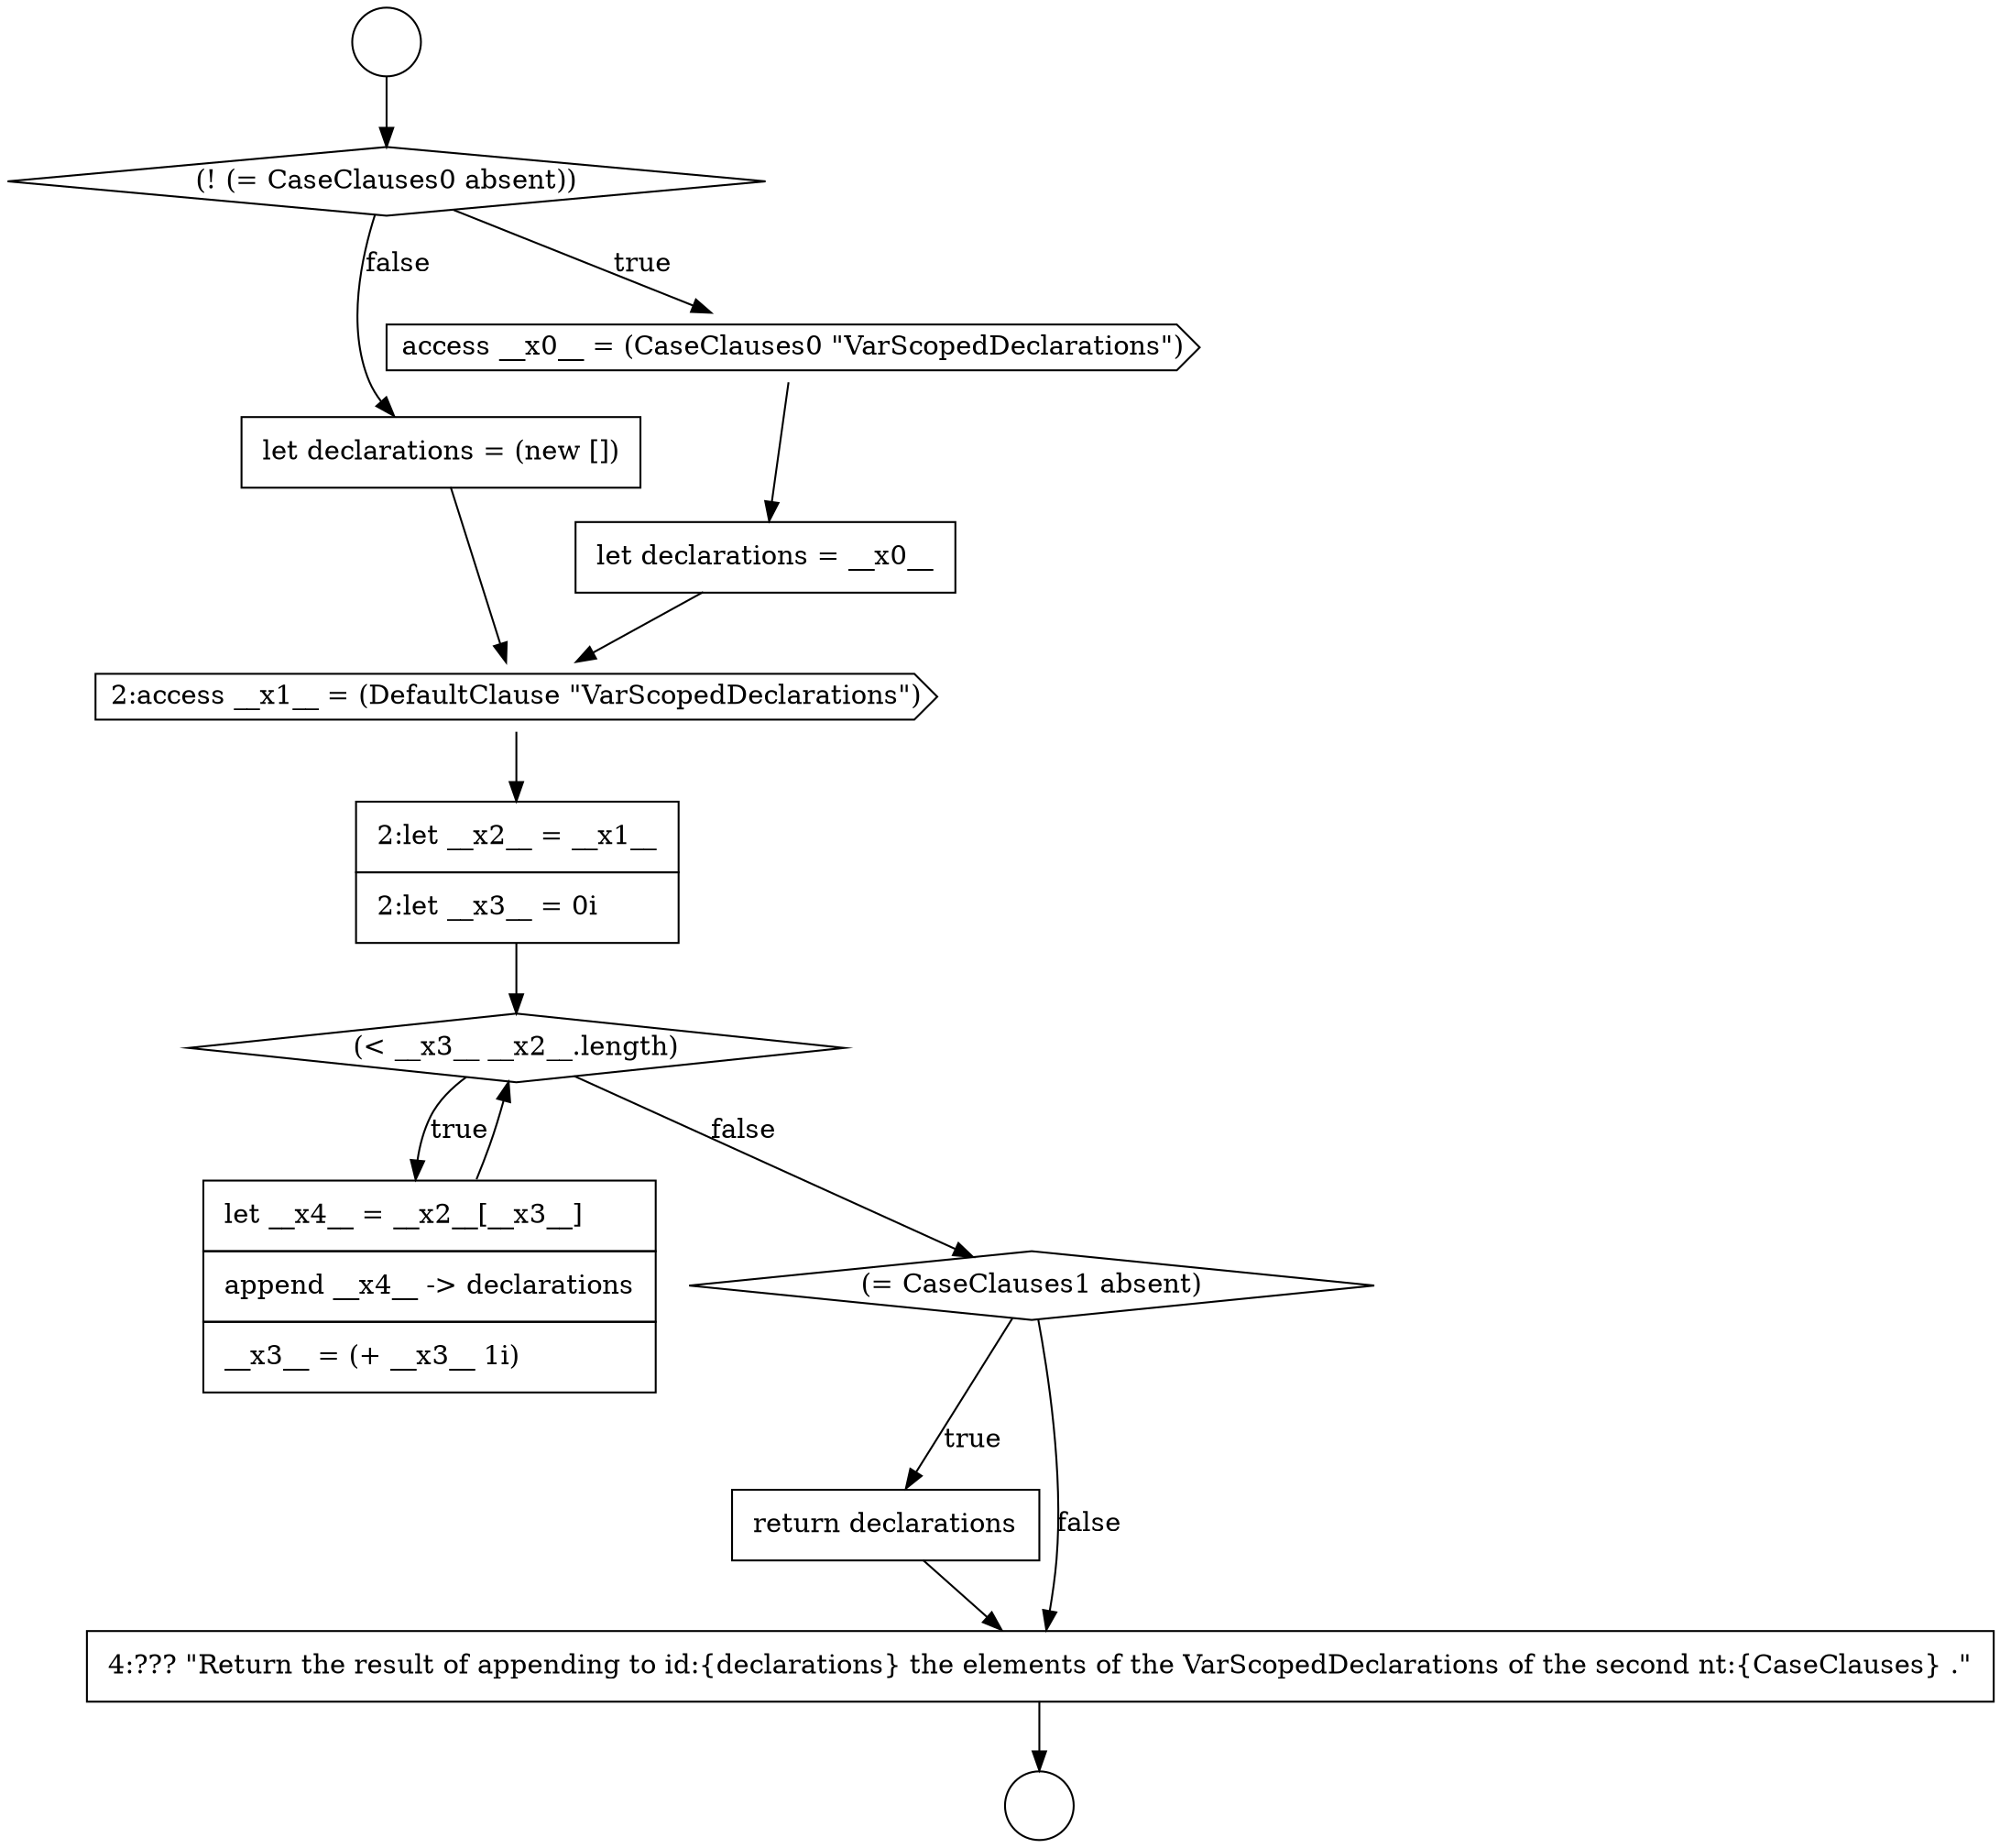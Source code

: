 digraph {
  node8398 [shape=circle label=" " color="black" fillcolor="white" style=filled]
  node8402 [shape=none, margin=0, label=<<font color="black">
    <table border="0" cellborder="1" cellspacing="0" cellpadding="10">
      <tr><td align="left">let declarations = (new [])</td></tr>
    </table>
  </font>> color="black" fillcolor="white" style=filled]
  node8406 [shape=none, margin=0, label=<<font color="black">
    <table border="0" cellborder="1" cellspacing="0" cellpadding="10">
      <tr><td align="left">let __x4__ = __x2__[__x3__]</td></tr>
      <tr><td align="left">append __x4__ -&gt; declarations</td></tr>
      <tr><td align="left">__x3__ = (+ __x3__ 1i)</td></tr>
    </table>
  </font>> color="black" fillcolor="white" style=filled]
  node8397 [shape=circle label=" " color="black" fillcolor="white" style=filled]
  node8403 [shape=cds, label=<<font color="black">2:access __x1__ = (DefaultClause &quot;VarScopedDeclarations&quot;)</font>> color="black" fillcolor="white" style=filled]
  node8407 [shape=diamond, label=<<font color="black">(= CaseClauses1 absent)</font>> color="black" fillcolor="white" style=filled]
  node8404 [shape=none, margin=0, label=<<font color="black">
    <table border="0" cellborder="1" cellspacing="0" cellpadding="10">
      <tr><td align="left">2:let __x2__ = __x1__</td></tr>
      <tr><td align="left">2:let __x3__ = 0i</td></tr>
    </table>
  </font>> color="black" fillcolor="white" style=filled]
  node8408 [shape=none, margin=0, label=<<font color="black">
    <table border="0" cellborder="1" cellspacing="0" cellpadding="10">
      <tr><td align="left">return declarations</td></tr>
    </table>
  </font>> color="black" fillcolor="white" style=filled]
  node8409 [shape=none, margin=0, label=<<font color="black">
    <table border="0" cellborder="1" cellspacing="0" cellpadding="10">
      <tr><td align="left">4:??? &quot;Return the result of appending to id:{declarations} the elements of the VarScopedDeclarations of the second nt:{CaseClauses} .&quot;</td></tr>
    </table>
  </font>> color="black" fillcolor="white" style=filled]
  node8401 [shape=none, margin=0, label=<<font color="black">
    <table border="0" cellborder="1" cellspacing="0" cellpadding="10">
      <tr><td align="left">let declarations = __x0__</td></tr>
    </table>
  </font>> color="black" fillcolor="white" style=filled]
  node8399 [shape=diamond, label=<<font color="black">(! (= CaseClauses0 absent))</font>> color="black" fillcolor="white" style=filled]
  node8400 [shape=cds, label=<<font color="black">access __x0__ = (CaseClauses0 &quot;VarScopedDeclarations&quot;)</font>> color="black" fillcolor="white" style=filled]
  node8405 [shape=diamond, label=<<font color="black">(&lt; __x3__ __x2__.length)</font>> color="black" fillcolor="white" style=filled]
  node8405 -> node8406 [label=<<font color="black">true</font>> color="black"]
  node8405 -> node8407 [label=<<font color="black">false</font>> color="black"]
  node8408 -> node8409 [ color="black"]
  node8409 -> node8398 [ color="black"]
  node8400 -> node8401 [ color="black"]
  node8397 -> node8399 [ color="black"]
  node8406 -> node8405 [ color="black"]
  node8404 -> node8405 [ color="black"]
  node8401 -> node8403 [ color="black"]
  node8403 -> node8404 [ color="black"]
  node8399 -> node8400 [label=<<font color="black">true</font>> color="black"]
  node8399 -> node8402 [label=<<font color="black">false</font>> color="black"]
  node8402 -> node8403 [ color="black"]
  node8407 -> node8408 [label=<<font color="black">true</font>> color="black"]
  node8407 -> node8409 [label=<<font color="black">false</font>> color="black"]
}
